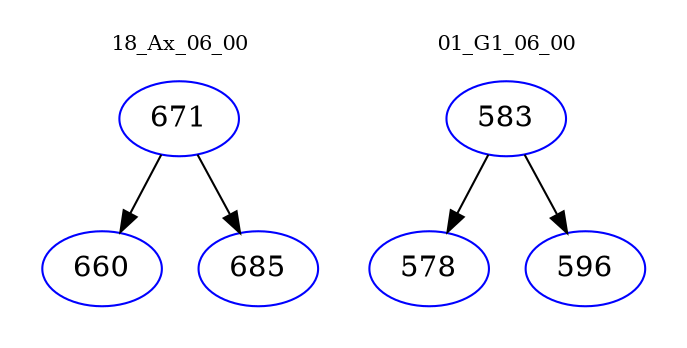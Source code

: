 digraph{
subgraph cluster_0 {
color = white
label = "18_Ax_06_00";
fontsize=10;
T0_671 [label="671", color="blue"]
T0_671 -> T0_660 [color="black"]
T0_660 [label="660", color="blue"]
T0_671 -> T0_685 [color="black"]
T0_685 [label="685", color="blue"]
}
subgraph cluster_1 {
color = white
label = "01_G1_06_00";
fontsize=10;
T1_583 [label="583", color="blue"]
T1_583 -> T1_578 [color="black"]
T1_578 [label="578", color="blue"]
T1_583 -> T1_596 [color="black"]
T1_596 [label="596", color="blue"]
}
}
